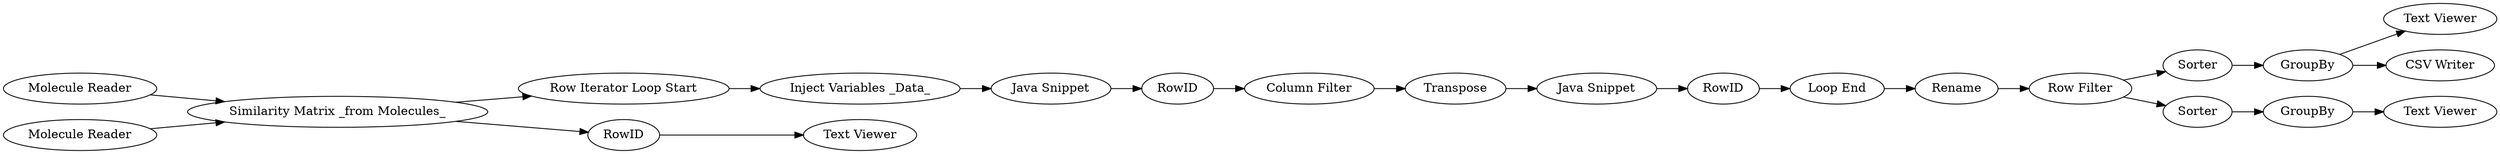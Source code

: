 digraph {
	"4601781462796578984_132" [label=Sorter]
	"4601781462796578984_133" [label=GroupBy]
	"4601781462796578984_137" [label=Rename]
	"-4890057320305376103_2" [label="Loop End"]
	"4601781462796578984_42" [label="Similarity Matrix _from Molecules_"]
	"4601781462796578984_153" [label="Molecule Reader"]
	"-4890057320305376103_123" [label=Transpose]
	"4601781462796578984_155" [label="Text Viewer"]
	"-4890057320305376103_152" [label=RowID]
	"4601781462796578984_138" [label="Text Viewer"]
	"4601781462796578984_130" [label=Sorter]
	"4601781462796578984_129" [label=GroupBy]
	"-4890057320305376103_113" [label="Inject Variables _Data_"]
	"4601781462796578984_136" [label="Text Viewer"]
	"4601781462796578984_154" [label="Molecule Reader"]
	"-4890057320305376103_151" [label="Row Iterator Loop Start"]
	"-4890057320305376103_153" [label=RowID]
	"-4890057320305376103_120" [label="Column Filter"]
	"-4890057320305376103_124" [label="Java Snippet"]
	"4601781462796578984_157" [label=RowID]
	"4601781462796578984_151" [label="Row Filter"]
	"-4890057320305376103_115" [label="Java Snippet"]
	"4601781462796578984_158" [label="CSV Writer"]
	"4601781462796578984_129" -> "4601781462796578984_138"
	"-4890057320305376103_152" -> "-4890057320305376103_120"
	"4601781462796578984_151" -> "4601781462796578984_130"
	"4601781462796578984_42" -> "-4890057320305376103_151"
	"4601781462796578984_137" -> "4601781462796578984_151"
	"-4890057320305376103_2" -> "4601781462796578984_137"
	"-4890057320305376103_123" -> "-4890057320305376103_124"
	"-4890057320305376103_115" -> "-4890057320305376103_152"
	"4601781462796578984_130" -> "4601781462796578984_129"
	"4601781462796578984_153" -> "4601781462796578984_42"
	"-4890057320305376103_120" -> "-4890057320305376103_123"
	"4601781462796578984_154" -> "4601781462796578984_42"
	"-4890057320305376103_151" -> "-4890057320305376103_113"
	"4601781462796578984_151" -> "4601781462796578984_132"
	"4601781462796578984_157" -> "4601781462796578984_155"
	"-4890057320305376103_113" -> "-4890057320305376103_115"
	"4601781462796578984_42" -> "4601781462796578984_157"
	"4601781462796578984_133" -> "4601781462796578984_158"
	"-4890057320305376103_124" -> "-4890057320305376103_153"
	"4601781462796578984_132" -> "4601781462796578984_133"
	"4601781462796578984_133" -> "4601781462796578984_136"
	"-4890057320305376103_153" -> "-4890057320305376103_2"
	rankdir=LR
}
